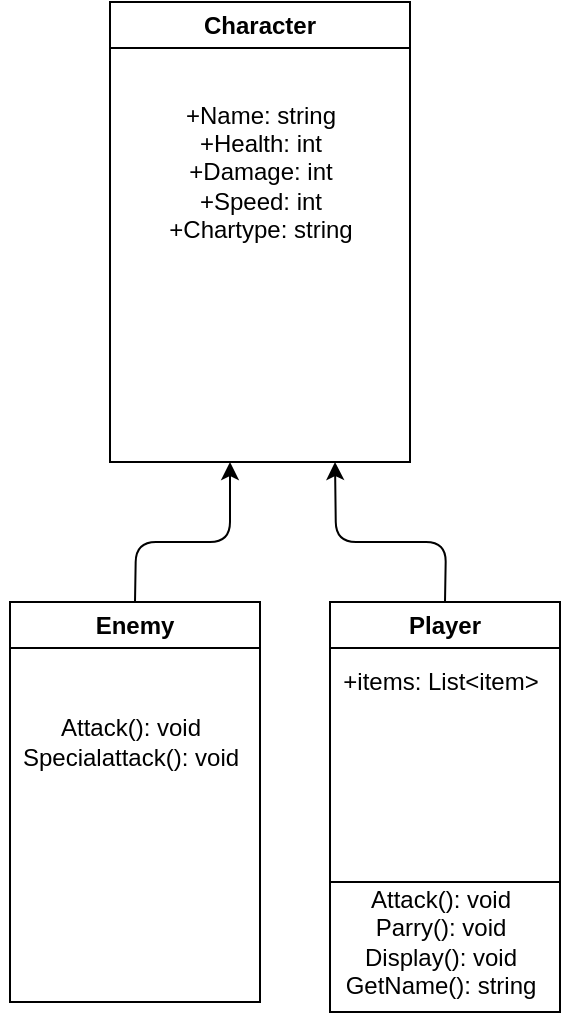 <mxfile>
    <diagram id="-GQy1yfKuPswmwrt2wSu" name="Page-1">
        <mxGraphModel dx="389" dy="369" grid="1" gridSize="10" guides="1" tooltips="1" connect="1" arrows="1" fold="1" page="1" pageScale="1" pageWidth="850" pageHeight="1100" math="0" shadow="0">
            <root>
                <mxCell id="0"/>
                <mxCell id="1" parent="0"/>
                <mxCell id="2" value="Character" style="swimlane;whiteSpace=wrap;html=1;" vertex="1" parent="1">
                    <mxGeometry x="60" y="30" width="150" height="230" as="geometry"/>
                </mxCell>
                <mxCell id="3" value="+Name: string&lt;br&gt;+Health: int&lt;br&gt;+Damage: int&lt;br&gt;+Speed: int&lt;br&gt;+Chartype: string" style="text;html=1;align=center;verticalAlign=middle;resizable=0;points=[];autosize=1;strokeColor=none;fillColor=none;" vertex="1" parent="2">
                    <mxGeometry x="15" y="40" width="120" height="90" as="geometry"/>
                </mxCell>
                <mxCell id="5" value="Player" style="swimlane;whiteSpace=wrap;html=1;" vertex="1" parent="1">
                    <mxGeometry x="170" y="330" width="115" height="205" as="geometry"/>
                </mxCell>
                <mxCell id="7" value="Attack(): void&lt;br&gt;Parry(): void&lt;br&gt;Display(): void&lt;br&gt;GetName(): string" style="text;html=1;align=center;verticalAlign=middle;resizable=0;points=[];autosize=1;strokeColor=none;fillColor=none;" vertex="1" parent="5">
                    <mxGeometry x="-5" y="135" width="120" height="70" as="geometry"/>
                </mxCell>
                <mxCell id="9" value="+items: List&amp;lt;item&amp;gt;" style="text;html=1;align=center;verticalAlign=middle;resizable=0;points=[];autosize=1;strokeColor=none;fillColor=none;" vertex="1" parent="5">
                    <mxGeometry x="-5" y="25" width="120" height="30" as="geometry"/>
                </mxCell>
                <mxCell id="8" value="" style="endArrow=none;html=1;" edge="1" parent="5">
                    <mxGeometry width="50" height="50" relative="1" as="geometry">
                        <mxPoint y="140" as="sourcePoint"/>
                        <mxPoint x="115" y="140" as="targetPoint"/>
                    </mxGeometry>
                </mxCell>
                <mxCell id="24" style="edgeStyle=none;html=1;exitX=0.5;exitY=0;exitDx=0;exitDy=0;" edge="1" parent="1" source="10">
                    <mxGeometry relative="1" as="geometry">
                        <mxPoint x="120" y="260" as="targetPoint"/>
                        <Array as="points">
                            <mxPoint x="73" y="300"/>
                            <mxPoint x="120" y="300"/>
                        </Array>
                    </mxGeometry>
                </mxCell>
                <mxCell id="10" value="Enemy" style="swimlane;whiteSpace=wrap;html=1;" vertex="1" parent="1">
                    <mxGeometry x="10" y="330" width="125" height="200" as="geometry"/>
                </mxCell>
                <mxCell id="23" value="Attack(): void&lt;br&gt;Specialattack(): void" style="text;html=1;align=center;verticalAlign=middle;resizable=0;points=[];autosize=1;strokeColor=none;fillColor=none;" vertex="1" parent="10">
                    <mxGeometry x="-5" y="50" width="130" height="40" as="geometry"/>
                </mxCell>
                <mxCell id="11" value="" style="endArrow=classic;html=1;exitX=0.5;exitY=0;exitDx=0;exitDy=0;entryX=0.75;entryY=1;entryDx=0;entryDy=0;" edge="1" parent="1" source="5" target="2">
                    <mxGeometry width="50" height="50" relative="1" as="geometry">
                        <mxPoint x="450" y="500" as="sourcePoint"/>
                        <mxPoint x="320" y="280" as="targetPoint"/>
                        <Array as="points">
                            <mxPoint x="228" y="300"/>
                            <mxPoint x="173" y="300"/>
                        </Array>
                    </mxGeometry>
                </mxCell>
            </root>
        </mxGraphModel>
    </diagram>
</mxfile>